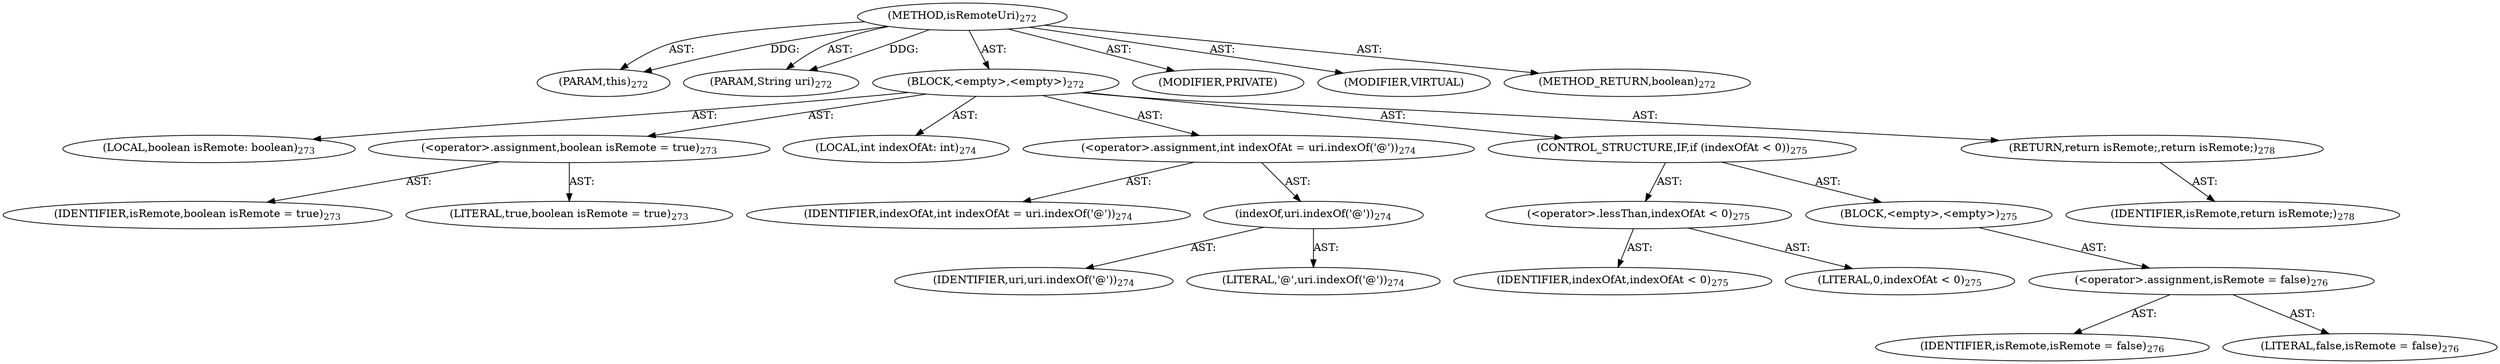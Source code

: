 digraph "isRemoteUri" {  
"111669149705" [label = <(METHOD,isRemoteUri)<SUB>272</SUB>> ]
"115964117012" [label = <(PARAM,this)<SUB>272</SUB>> ]
"115964117013" [label = <(PARAM,String uri)<SUB>272</SUB>> ]
"25769803824" [label = <(BLOCK,&lt;empty&gt;,&lt;empty&gt;)<SUB>272</SUB>> ]
"94489280537" [label = <(LOCAL,boolean isRemote: boolean)<SUB>273</SUB>> ]
"30064771256" [label = <(&lt;operator&gt;.assignment,boolean isRemote = true)<SUB>273</SUB>> ]
"68719476903" [label = <(IDENTIFIER,isRemote,boolean isRemote = true)<SUB>273</SUB>> ]
"90194313261" [label = <(LITERAL,true,boolean isRemote = true)<SUB>273</SUB>> ]
"94489280538" [label = <(LOCAL,int indexOfAt: int)<SUB>274</SUB>> ]
"30064771257" [label = <(&lt;operator&gt;.assignment,int indexOfAt = uri.indexOf('@'))<SUB>274</SUB>> ]
"68719476904" [label = <(IDENTIFIER,indexOfAt,int indexOfAt = uri.indexOf('@'))<SUB>274</SUB>> ]
"30064771258" [label = <(indexOf,uri.indexOf('@'))<SUB>274</SUB>> ]
"68719476905" [label = <(IDENTIFIER,uri,uri.indexOf('@'))<SUB>274</SUB>> ]
"90194313262" [label = <(LITERAL,'@',uri.indexOf('@'))<SUB>274</SUB>> ]
"47244640289" [label = <(CONTROL_STRUCTURE,IF,if (indexOfAt &lt; 0))<SUB>275</SUB>> ]
"30064771259" [label = <(&lt;operator&gt;.lessThan,indexOfAt &lt; 0)<SUB>275</SUB>> ]
"68719476906" [label = <(IDENTIFIER,indexOfAt,indexOfAt &lt; 0)<SUB>275</SUB>> ]
"90194313263" [label = <(LITERAL,0,indexOfAt &lt; 0)<SUB>275</SUB>> ]
"25769803825" [label = <(BLOCK,&lt;empty&gt;,&lt;empty&gt;)<SUB>275</SUB>> ]
"30064771260" [label = <(&lt;operator&gt;.assignment,isRemote = false)<SUB>276</SUB>> ]
"68719476907" [label = <(IDENTIFIER,isRemote,isRemote = false)<SUB>276</SUB>> ]
"90194313264" [label = <(LITERAL,false,isRemote = false)<SUB>276</SUB>> ]
"146028888065" [label = <(RETURN,return isRemote;,return isRemote;)<SUB>278</SUB>> ]
"68719476908" [label = <(IDENTIFIER,isRemote,return isRemote;)<SUB>278</SUB>> ]
"133143986197" [label = <(MODIFIER,PRIVATE)> ]
"133143986198" [label = <(MODIFIER,VIRTUAL)> ]
"128849018889" [label = <(METHOD_RETURN,boolean)<SUB>272</SUB>> ]
  "111669149705" -> "115964117012"  [ label = "AST: "] 
  "111669149705" -> "115964117013"  [ label = "AST: "] 
  "111669149705" -> "25769803824"  [ label = "AST: "] 
  "111669149705" -> "133143986197"  [ label = "AST: "] 
  "111669149705" -> "133143986198"  [ label = "AST: "] 
  "111669149705" -> "128849018889"  [ label = "AST: "] 
  "25769803824" -> "94489280537"  [ label = "AST: "] 
  "25769803824" -> "30064771256"  [ label = "AST: "] 
  "25769803824" -> "94489280538"  [ label = "AST: "] 
  "25769803824" -> "30064771257"  [ label = "AST: "] 
  "25769803824" -> "47244640289"  [ label = "AST: "] 
  "25769803824" -> "146028888065"  [ label = "AST: "] 
  "30064771256" -> "68719476903"  [ label = "AST: "] 
  "30064771256" -> "90194313261"  [ label = "AST: "] 
  "30064771257" -> "68719476904"  [ label = "AST: "] 
  "30064771257" -> "30064771258"  [ label = "AST: "] 
  "30064771258" -> "68719476905"  [ label = "AST: "] 
  "30064771258" -> "90194313262"  [ label = "AST: "] 
  "47244640289" -> "30064771259"  [ label = "AST: "] 
  "47244640289" -> "25769803825"  [ label = "AST: "] 
  "30064771259" -> "68719476906"  [ label = "AST: "] 
  "30064771259" -> "90194313263"  [ label = "AST: "] 
  "25769803825" -> "30064771260"  [ label = "AST: "] 
  "30064771260" -> "68719476907"  [ label = "AST: "] 
  "30064771260" -> "90194313264"  [ label = "AST: "] 
  "146028888065" -> "68719476908"  [ label = "AST: "] 
  "111669149705" -> "115964117012"  [ label = "DDG: "] 
  "111669149705" -> "115964117013"  [ label = "DDG: "] 
}
